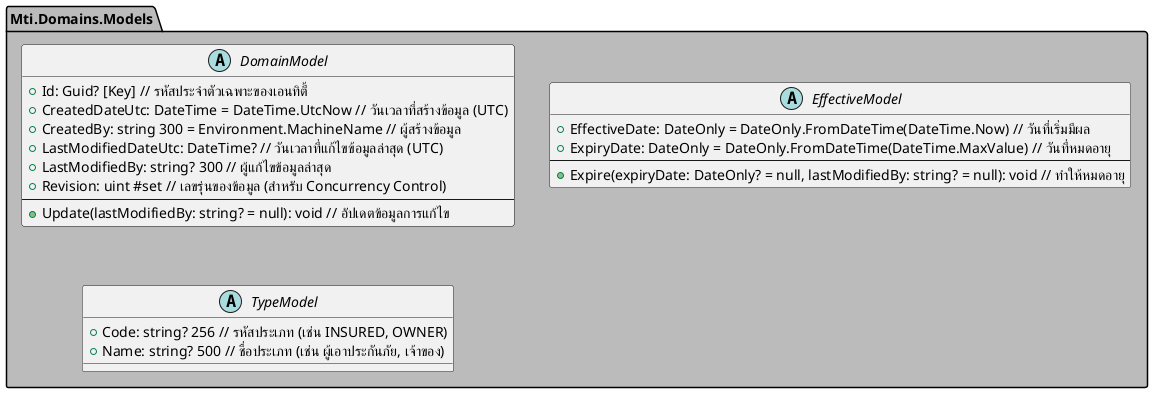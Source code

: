 @startuml

!define LIGHGRAY #bbbbbbff

' ===== BASE DOMAIN PACKAGE =====
package "Mti.Domains.Models" as DomainPkg LIGHGRAY {
    abstract class DomainModel {
        {field} +Id: Guid? [Key] // รหัสประจำตัวเฉพาะของเอนทิตี้
        {field} +CreatedDateUtc: DateTime = DateTime.UtcNow // วันเวลาที่สร้างข้อมูล (UTC)
        {field} +CreatedBy: string 300 = Environment.MachineName // ผู้สร้างข้อมูล
        {field} +LastModifiedDateUtc: DateTime? // วันเวลาที่แก้ไขข้อมูลล่าสุด (UTC)
        {field} +LastModifiedBy: string? 300 // ผู้แก้ไขข้อมูลล่าสุด
        {field} +Revision: uint #set // เลขรุ่นของข้อมูล (สำหรับ Concurrency Control)
        --
        +Update(lastModifiedBy: string? = null): void // อัปเดตข้อมูลการแก้ไข
    }

    abstract class EffectiveModel {
        {field} +EffectiveDate: DateOnly = DateOnly.FromDateTime(DateTime.Now) // วันที่เริ่มมีผล
        {field} +ExpiryDate: DateOnly = DateOnly.FromDateTime(DateTime.MaxValue) // วันที่หมดอายุ
        --
        +Expire(expiryDate: DateOnly? = null, lastModifiedBy: string? = null): void // ทำให้หมดอายุ
    }

    abstract class TypeModel {
        {field} +Code: string? 256 // รหัสประเภท (เช่น INSURED, OWNER)
        {field} +Name: string? 500 // ชื่อประเภท (เช่น ผู้เอาประกันภัย, เจ้าของ)
    }
}

@enduml